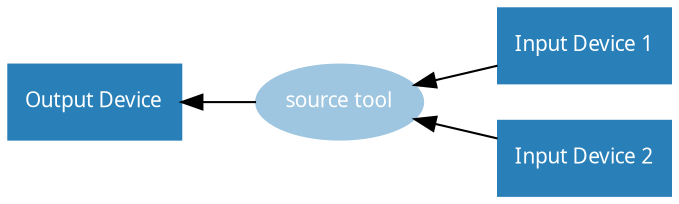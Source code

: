 /* vim: set et sw=4 sts=4: */

digraph {
    graph [rankdir=RL];
    edge [arrowhead=normal, style=solid];

    /* Devices */
    node [shape=rect, style=filled, color="#2980b9", fontname=Sans, fontcolor="#ffffff", fontsize=10];

    output [label="Output Device"]
    input_1 [label="Input Device 1"]
    input_2 [label="Input Device 2"]

    /* functions */
    node [shape=oval, style=filled, color="#9ec6e0", fontcolor="#ffffff"];

    tool [label="source tool"]

    input_1 -> tool;
    input_2 -> tool;
    tool -> output;
}
